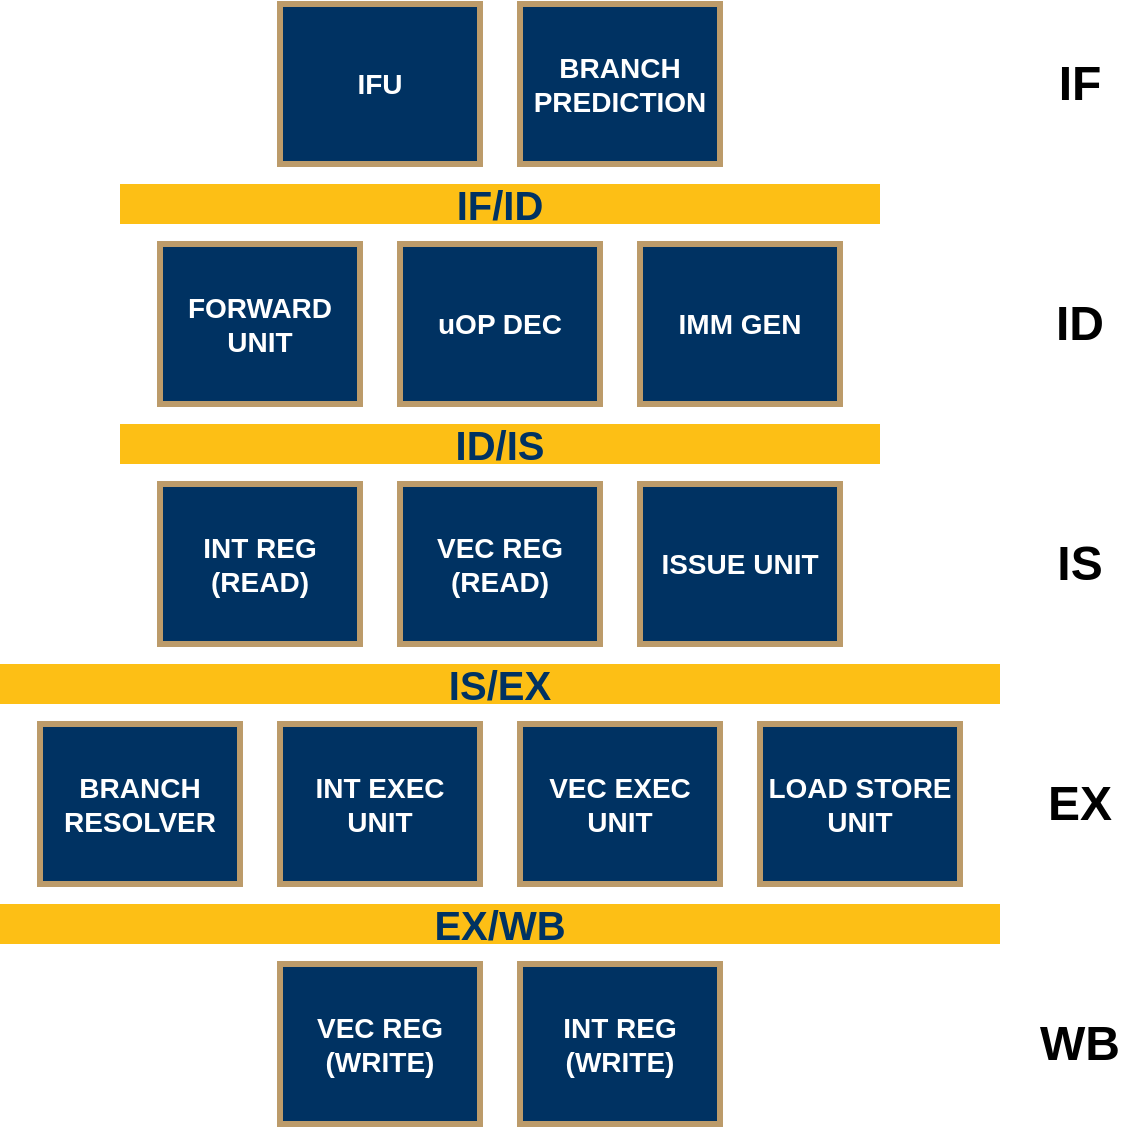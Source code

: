 <mxfile version="12.9.3" type="device"><diagram id="czLjbIE7Ef2UT7KUWAk-" name="Page-1"><mxGraphModel dx="1379" dy="825" grid="1" gridSize="10" guides="1" tooltips="1" connect="1" arrows="1" fold="1" page="1" pageScale="1" pageWidth="3300" pageHeight="4681" math="0" shadow="0"><root><mxCell id="0"/><mxCell id="1" parent="0"/><mxCell id="zeebzgdKVDPNZ_033VKZ-1" value="IFU" style="rounded=0;whiteSpace=wrap;html=1;fillColor=#003262;strokeColor=#BC9B6A;fontStyle=1;fontColor=#FFFFFF;fontSize=14;strokeWidth=3;" parent="1" vertex="1"><mxGeometry x="550" y="300" width="100" height="80" as="geometry"/></mxCell><mxCell id="zeebzgdKVDPNZ_033VKZ-2" value="BRANCH PREDICTION" style="rounded=0;whiteSpace=wrap;html=1;fillColor=#003262;strokeColor=#BC9B6A;fontColor=#FFFFFF;fontStyle=1;fontSize=14;strokeWidth=3;" parent="1" vertex="1"><mxGeometry x="670" y="300" width="100" height="80" as="geometry"/></mxCell><mxCell id="zeebzgdKVDPNZ_033VKZ-4" value="IF/ID" style="rounded=0;whiteSpace=wrap;html=1;fontStyle=1;fillColor=#FDBF15;fontSize=20;spacing=0;strokeWidth=2;strokeColor=none;fontColor=#003262;" parent="1" vertex="1"><mxGeometry x="470" y="390" width="380" height="20" as="geometry"/></mxCell><mxCell id="zeebzgdKVDPNZ_033VKZ-11" value="ID/IS" style="rounded=0;whiteSpace=wrap;html=1;fontStyle=1;fillColor=#FDBF15;fontSize=20;fontColor=#003262;strokeColor=none;strokeWidth=2;spacing=0;" parent="1" vertex="1"><mxGeometry x="470" y="510" width="380" height="20" as="geometry"/></mxCell><mxCell id="zeebzgdKVDPNZ_033VKZ-14" value="IS/EX" style="rounded=0;whiteSpace=wrap;html=1;fontStyle=1;fillColor=#FDBF15;fontSize=20;fontColor=#003262;strokeColor=none;strokeWidth=2;spacing=0;" parent="1" vertex="1"><mxGeometry x="410" y="630" width="500" height="20" as="geometry"/></mxCell><mxCell id="zeebzgdKVDPNZ_033VKZ-19" value="EX/WB" style="rounded=0;whiteSpace=wrap;html=1;fontStyle=1;fillColor=#FDBF15;fontSize=20;fontColor=#003262;strokeColor=none;strokeWidth=2;spacing=0;" parent="1" vertex="1"><mxGeometry x="410" y="750" width="500" height="20" as="geometry"/></mxCell><mxCell id="zeebzgdKVDPNZ_033VKZ-20" value="INT REG&lt;br&gt;(WRITE)" style="rounded=0;whiteSpace=wrap;html=1;fillColor=#003262;strokeColor=#BC9B6A;fontSize=14;fontColor=#FFFFFF;fontStyle=1;strokeWidth=3;" parent="1" vertex="1"><mxGeometry x="670" y="780" width="100" height="80" as="geometry"/></mxCell><mxCell id="zeebzgdKVDPNZ_033VKZ-21" value="VEC REG&lt;br&gt;(WRITE)" style="rounded=0;whiteSpace=wrap;html=1;fillColor=#003262;strokeColor=#BC9B6A;fontSize=14;fontColor=#FFFFFF;fontStyle=1;strokeWidth=3;" parent="1" vertex="1"><mxGeometry x="550" y="780" width="100" height="80" as="geometry"/></mxCell><mxCell id="zeebzgdKVDPNZ_033VKZ-22" value="IF" style="text;html=1;strokeColor=none;fillColor=none;align=center;verticalAlign=middle;whiteSpace=wrap;rounded=0;fontSize=24;fontStyle=1" parent="1" vertex="1"><mxGeometry x="930" y="330" width="40" height="20" as="geometry"/></mxCell><mxCell id="zeebzgdKVDPNZ_033VKZ-23" value="ID" style="text;html=1;strokeColor=none;fillColor=none;align=center;verticalAlign=middle;whiteSpace=wrap;rounded=0;fontSize=24;fontStyle=1" parent="1" vertex="1"><mxGeometry x="930" y="450" width="40" height="20" as="geometry"/></mxCell><mxCell id="zeebzgdKVDPNZ_033VKZ-24" value="IS" style="text;html=1;strokeColor=none;fillColor=none;align=center;verticalAlign=middle;whiteSpace=wrap;rounded=0;fontSize=24;fontStyle=1" parent="1" vertex="1"><mxGeometry x="930" y="570" width="40" height="20" as="geometry"/></mxCell><mxCell id="zeebzgdKVDPNZ_033VKZ-25" value="EX" style="text;html=1;strokeColor=none;fillColor=none;align=center;verticalAlign=middle;whiteSpace=wrap;rounded=0;fontSize=24;fontStyle=1" parent="1" vertex="1"><mxGeometry x="930" y="690" width="40" height="20" as="geometry"/></mxCell><mxCell id="zeebzgdKVDPNZ_033VKZ-26" value="WB" style="text;html=1;strokeColor=none;fillColor=none;align=center;verticalAlign=middle;whiteSpace=wrap;rounded=0;fontSize=24;fontStyle=1" parent="1" vertex="1"><mxGeometry x="930" y="810" width="40" height="20" as="geometry"/></mxCell><mxCell id="LjhUid80R4hwj5IkQt3A-4" value="" style="group" vertex="1" connectable="0" parent="1"><mxGeometry x="490" y="420" width="340" height="80" as="geometry"/></mxCell><mxCell id="zeebzgdKVDPNZ_033VKZ-7" value="FORWARD UNIT" style="rounded=0;whiteSpace=wrap;html=1;fillColor=#003262;strokeColor=#BC9B6A;fontSize=14;fontColor=#FFFFFF;fontStyle=1;strokeWidth=3;" parent="LjhUid80R4hwj5IkQt3A-4" vertex="1"><mxGeometry width="100" height="80" as="geometry"/></mxCell><mxCell id="zeebzgdKVDPNZ_033VKZ-8" value="uOP DEC" style="rounded=0;whiteSpace=wrap;html=1;fillColor=#003262;strokeColor=#BC9B6A;fontSize=14;fontColor=#FFFFFF;fontStyle=1;strokeWidth=3;" parent="LjhUid80R4hwj5IkQt3A-4" vertex="1"><mxGeometry x="120" width="100" height="80" as="geometry"/></mxCell><mxCell id="zeebzgdKVDPNZ_033VKZ-9" value="IMM GEN" style="rounded=0;whiteSpace=wrap;html=1;fillColor=#003262;strokeColor=#BC9B6A;fontSize=14;fontColor=#FFFFFF;fontStyle=1;strokeWidth=3;" parent="LjhUid80R4hwj5IkQt3A-4" vertex="1"><mxGeometry x="240" width="100" height="80" as="geometry"/></mxCell><mxCell id="zeebzgdKVDPNZ_033VKZ-12" value="ISSUE UNIT" style="rounded=0;whiteSpace=wrap;html=1;fillColor=#003262;strokeColor=#BC9B6A;fontSize=14;fontColor=#FFFFFF;fontStyle=1;strokeWidth=3;" parent="1" vertex="1"><mxGeometry x="730" y="540" width="100" height="80" as="geometry"/></mxCell><mxCell id="LjhUid80R4hwj5IkQt3A-1" value="VEC REG&lt;br&gt;(READ)" style="rounded=0;whiteSpace=wrap;html=1;fillColor=#003262;strokeColor=#BC9B6A;fontSize=14;fontColor=#FFFFFF;fontStyle=1;strokeWidth=3;" vertex="1" parent="1"><mxGeometry x="610" y="540" width="100" height="80" as="geometry"/></mxCell><mxCell id="LjhUid80R4hwj5IkQt3A-2" value="INT REG&lt;br&gt;(READ)" style="rounded=0;whiteSpace=wrap;html=1;fillColor=#003262;strokeColor=#BC9B6A;fontSize=14;fontColor=#FFFFFF;fontStyle=1;strokeWidth=3;" vertex="1" parent="1"><mxGeometry x="490" y="540" width="100" height="80" as="geometry"/></mxCell><mxCell id="LjhUid80R4hwj5IkQt3A-10" value="" style="group" vertex="1" connectable="0" parent="1"><mxGeometry x="430" y="660" width="460" height="80" as="geometry"/></mxCell><mxCell id="zeebzgdKVDPNZ_033VKZ-15" value="INT EXEC UNIT" style="rounded=0;whiteSpace=wrap;html=1;fillColor=#003262;strokeColor=#BC9B6A;fontSize=14;fontColor=#FFFFFF;fontStyle=1;strokeWidth=3;" parent="LjhUid80R4hwj5IkQt3A-10" vertex="1"><mxGeometry x="120" width="100" height="80" as="geometry"/></mxCell><mxCell id="zeebzgdKVDPNZ_033VKZ-16" value="VEC EXEC UNIT" style="rounded=0;whiteSpace=wrap;html=1;fillColor=#003262;strokeColor=#BC9B6A;fontSize=14;fontColor=#FFFFFF;fontStyle=1;strokeWidth=3;" parent="LjhUid80R4hwj5IkQt3A-10" vertex="1"><mxGeometry x="240" width="100" height="80" as="geometry"/></mxCell><mxCell id="zeebzgdKVDPNZ_033VKZ-17" value="LOAD STORE UNIT" style="rounded=0;whiteSpace=wrap;html=1;fillColor=#003262;strokeColor=#BC9B6A;fontSize=14;fontColor=#FFFFFF;fontStyle=1;strokeWidth=3;" parent="LjhUid80R4hwj5IkQt3A-10" vertex="1"><mxGeometry x="360" width="100" height="80" as="geometry"/></mxCell><mxCell id="zeebzgdKVDPNZ_033VKZ-13" value="BRANCH RESOLVER" style="rounded=0;whiteSpace=wrap;html=1;fillColor=#003262;strokeColor=#BC9B6A;fontSize=14;fontColor=#FFFFFF;fontStyle=1;strokeWidth=3;" parent="LjhUid80R4hwj5IkQt3A-10" vertex="1"><mxGeometry width="100" height="80" as="geometry"/></mxCell></root></mxGraphModel></diagram></mxfile>